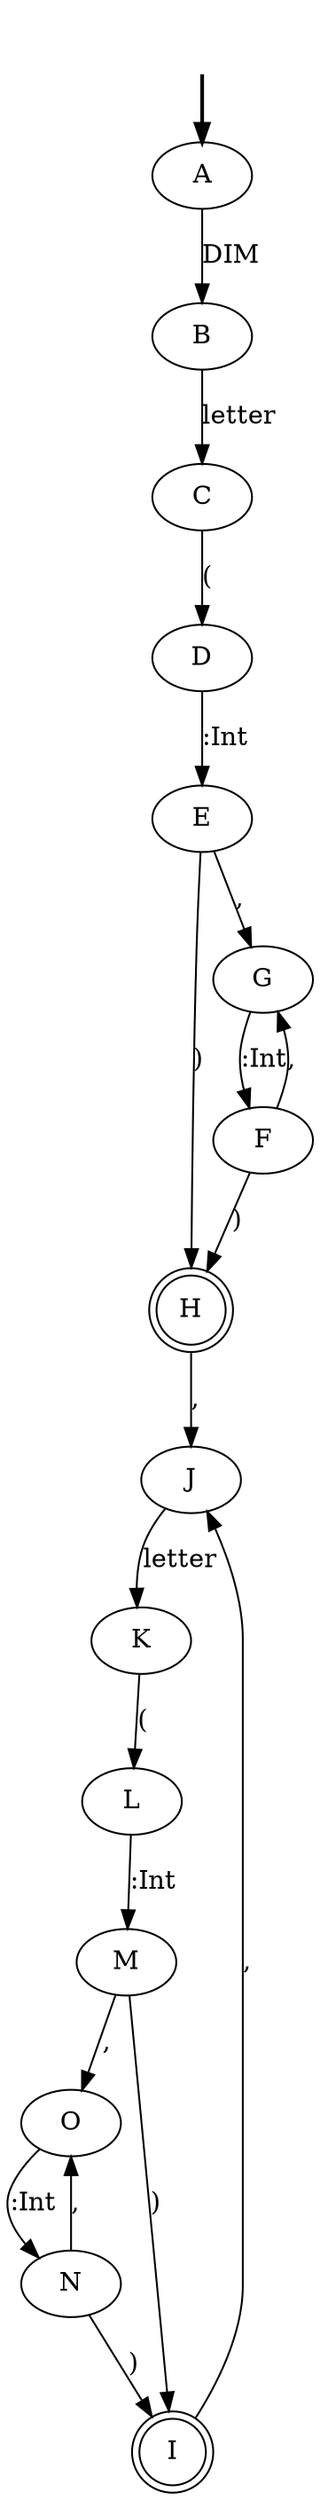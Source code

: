 digraph {
	fake [style=invisible]
	D
	B
	O
	J
	C
	H [shape=doublecircle]
	I [shape=doublecircle]
	F
	K
	N
	E
	G
	M
	A [root=true]
	L
	fake -> A [style=bold]
	A -> B [label=DIM]
	B -> C [label=letter]
	C -> D [label="("]
	D -> E [label=":Int"]
	E -> H [label=")"]
	E -> G [label=","]
	H -> J [label=","]
	G -> F [label=":Int"]
	J -> K [label=letter]
	F -> H [label=")"]
	F -> G [label=","]
	K -> L [label="("]
	L -> M [label=":Int"]
	M -> I [label=")"]
	M -> O [label=","]
	I -> J [label=","]
	O -> N [label=":Int"]
	N -> I [label=")"]
	N -> O [label=","]
}
